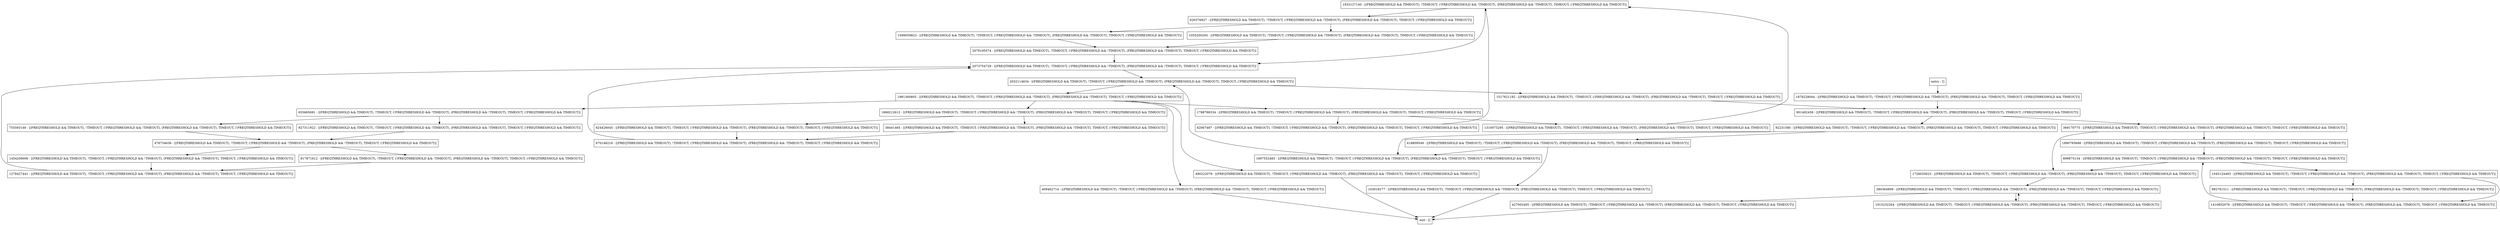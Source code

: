 digraph getColors {
node [shape=record];
1933127140 [label="1933127140 - [(FREQTHRESHOLD && TIMEOUT), !TIMEOUT, (!FREQTHRESHOLD && !TIMEOUT), (FREQTHRESHOLD && !TIMEOUT), TIMEOUT, (!FREQTHRESHOLD && TIMEOUT)]"];
626376827 [label="626376827 - [(FREQTHRESHOLD && TIMEOUT), !TIMEOUT, (!FREQTHRESHOLD && !TIMEOUT), (FREQTHRESHOLD && !TIMEOUT), TIMEOUT, (!FREQTHRESHOLD && TIMEOUT)]"];
2032114634 [label="2032114634 - [(FREQTHRESHOLD && TIMEOUT), !TIMEOUT, (!FREQTHRESHOLD && !TIMEOUT), (FREQTHRESHOLD && !TIMEOUT), TIMEOUT, (!FREQTHRESHOLD && TIMEOUT)]"];
1788788334 [label="1788788334 - [(FREQTHRESHOLD && TIMEOUT), !TIMEOUT, (!FREQTHRESHOLD && !TIMEOUT), (FREQTHRESHOLD && !TIMEOUT), TIMEOUT, (!FREQTHRESHOLD && TIMEOUT)]"];
409462714 [label="409462714 - [(FREQTHRESHOLD && TIMEOUT), !TIMEOUT, (!FREQTHRESHOLD && !TIMEOUT), (FREQTHRESHOLD && !TIMEOUT), TIMEOUT, (!FREQTHRESHOLD && TIMEOUT)]"];
2073754729 [label="2073754729 - [(FREQTHRESHOLD && TIMEOUT), !TIMEOUT, (!FREQTHRESHOLD && !TIMEOUT), (FREQTHRESHOLD && !TIMEOUT), TIMEOUT, (!FREQTHRESHOLD && TIMEOUT)]"];
901482458 [label="901482458 - [(FREQTHRESHOLD && TIMEOUT), !TIMEOUT, (!FREQTHRESHOLD && !TIMEOUT), (FREQTHRESHOLD && !TIMEOUT), TIMEOUT, (!FREQTHRESHOLD && TIMEOUT)]"];
1915232264 [label="1915232264 - [(FREQTHRESHOLD && TIMEOUT), !TIMEOUT, (!FREQTHRESHOLD && !TIMEOUT), (FREQTHRESHOLD && !TIMEOUT), TIMEOUT, (!FREQTHRESHOLD && TIMEOUT)]"];
476734636 [label="476734636 - [(FREQTHRESHOLD && TIMEOUT), !TIMEOUT, (!FREQTHRESHOLD && !TIMEOUT), (FREQTHRESHOLD && !TIMEOUT), TIMEOUT, (!FREQTHRESHOLD && TIMEOUT)]"];
1726035623 [label="1726035623 - [(FREQTHRESHOLD && TIMEOUT), !TIMEOUT, (!FREQTHRESHOLD && !TIMEOUT), (FREQTHRESHOLD && !TIMEOUT), TIMEOUT, (!FREQTHRESHOLD && TIMEOUT)]"];
1099059823 [label="1099059823 - [(FREQTHRESHOLD && TIMEOUT), !TIMEOUT, (!FREQTHRESHOLD && !TIMEOUT), (FREQTHRESHOLD && !TIMEOUT), TIMEOUT, (!FREQTHRESHOLD && TIMEOUT)]"];
817871612 [label="817871612 - [(FREQTHRESHOLD && TIMEOUT), !TIMEOUT, (!FREQTHRESHOLD && !TIMEOUT), (FREQTHRESHOLD && !TIMEOUT), TIMEOUT, (!FREQTHRESHOLD && TIMEOUT)]"];
1410852076 [label="1410852076 - [(FREQTHRESHOLD && TIMEOUT), !TIMEOUT, (!FREQTHRESHOLD && !TIMEOUT), (FREQTHRESHOLD && !TIMEOUT), TIMEOUT, (!FREQTHRESHOLD && TIMEOUT)]"];
899875134 [label="899875134 - [(FREQTHRESHOLD && TIMEOUT), !TIMEOUT, (!FREQTHRESHOLD && !TIMEOUT), (FREQTHRESHOLD && !TIMEOUT), TIMEOUT, (!FREQTHRESHOLD && TIMEOUT)]"];
1278427441 [label="1278427441 - [(FREQTHRESHOLD && TIMEOUT), !TIMEOUT, (!FREQTHRESHOLD && !TIMEOUT), (FREQTHRESHOLD && !TIMEOUT), TIMEOUT, (!FREQTHRESHOLD && TIMEOUT)]"];
1045124493 [label="1045124493 - [(FREQTHRESHOLD && TIMEOUT), !TIMEOUT, (!FREQTHRESHOLD && !TIMEOUT), (FREQTHRESHOLD && !TIMEOUT), TIMEOUT, (!FREQTHRESHOLD && TIMEOUT)]"];
670146216 [label="670146216 - [(FREQTHRESHOLD && TIMEOUT), !TIMEOUT, (!FREQTHRESHOLD && !TIMEOUT), (FREQTHRESHOLD && !TIMEOUT), TIMEOUT, (!FREQTHRESHOLD && TIMEOUT)]"];
369170775 [label="369170775 - [(FREQTHRESHOLD && TIMEOUT), !TIMEOUT, (!FREQTHRESHOLD && !TIMEOUT), (FREQTHRESHOLD && !TIMEOUT), TIMEOUT, (!FREQTHRESHOLD && TIMEOUT)]"];
418809549 [label="418809549 - [(FREQTHRESHOLD && TIMEOUT), !TIMEOUT, (!FREQTHRESHOLD && !TIMEOUT), (FREQTHRESHOLD && !TIMEOUT), TIMEOUT, (!FREQTHRESHOLD && TIMEOUT)]"];
655665681 [label="655665681 - [(FREQTHRESHOLD && TIMEOUT), !TIMEOUT, (!FREQTHRESHOLD && !TIMEOUT), (FREQTHRESHOLD && !TIMEOUT), TIMEOUT, (!FREQTHRESHOLD && TIMEOUT)]"];
1055200293 [label="1055200293 - [(FREQTHRESHOLD && TIMEOUT), !TIMEOUT, (!FREQTHRESHOLD && !TIMEOUT), (FREQTHRESHOLD && !TIMEOUT), TIMEOUT, (!FREQTHRESHOLD && TIMEOUT)]"];
92231580 [label="92231580 - [(FREQTHRESHOLD && TIMEOUT), !TIMEOUT, (!FREQTHRESHOLD && !TIMEOUT), (FREQTHRESHOLD && !TIMEOUT), TIMEOUT, (!FREQTHRESHOLD && TIMEOUT)]"];
1981360805 [label="1981360805 - [(FREQTHRESHOLD && TIMEOUT), !TIMEOUT, (!FREQTHRESHOLD && !TIMEOUT), (FREQTHRESHOLD && !TIMEOUT), TIMEOUT, (!FREQTHRESHOLD && TIMEOUT)]"];
992781511 [label="992781511 - [(FREQTHRESHOLD && TIMEOUT), !TIMEOUT, (!FREQTHRESHOLD && !TIMEOUT), (FREQTHRESHOLD && !TIMEOUT), TIMEOUT, (!FREQTHRESHOLD && TIMEOUT)]"];
1890795688 [label="1890795688 - [(FREQTHRESHOLD && TIMEOUT), !TIMEOUT, (!FREQTHRESHOLD && !TIMEOUT), (FREQTHRESHOLD && !TIMEOUT), TIMEOUT, (!FREQTHRESHOLD && TIMEOUT)]"];
103018277 [label="103018277 - [(FREQTHRESHOLD && TIMEOUT), !TIMEOUT, (!FREQTHRESHOLD && !TIMEOUT), (FREQTHRESHOLD && !TIMEOUT), TIMEOUT, (!FREQTHRESHOLD && TIMEOUT)]"];
62067487 [label="62067487 - [(FREQTHRESHOLD && TIMEOUT), !TIMEOUT, (!FREQTHRESHOLD && !TIMEOUT), (FREQTHRESHOLD && !TIMEOUT), TIMEOUT, (!FREQTHRESHOLD && TIMEOUT)]"];
38441465 [label="38441465 - [(FREQTHRESHOLD && TIMEOUT), !TIMEOUT, (!FREQTHRESHOLD && !TIMEOUT), (FREQTHRESHOLD && !TIMEOUT), TIMEOUT, (!FREQTHRESHOLD && TIMEOUT)]"];
2079195574 [label="2079195574 - [(FREQTHRESHOLD && TIMEOUT), !TIMEOUT, (!FREQTHRESHOLD && !TIMEOUT), (FREQTHRESHOLD && !TIMEOUT), TIMEOUT, (!FREQTHRESHOLD && TIMEOUT)]"];
entry [label="entry - []"];
exit [label="exit - []"];
1878228044 [label="1878228044 - [(FREQTHRESHOLD && TIMEOUT), !TIMEOUT, (!FREQTHRESHOLD && !TIMEOUT), (FREQTHRESHOLD && !TIMEOUT), TIMEOUT, (!FREQTHRESHOLD && TIMEOUT)]"];
1897552483 [label="1897552483 - [(FREQTHRESHOLD && TIMEOUT), !TIMEOUT, (!FREQTHRESHOLD && !TIMEOUT), (FREQTHRESHOLD && !TIMEOUT), TIMEOUT, (!FREQTHRESHOLD && TIMEOUT)]"];
1868212612 [label="1868212612 - [(FREQTHRESHOLD && TIMEOUT), !TIMEOUT, (!FREQTHRESHOLD && !TIMEOUT), (FREQTHRESHOLD && !TIMEOUT), TIMEOUT, (!FREQTHRESHOLD && TIMEOUT)]"];
755593146 [label="755593146 - [(FREQTHRESHOLD && TIMEOUT), !TIMEOUT, (!FREQTHRESHOLD && !TIMEOUT), (FREQTHRESHOLD && !TIMEOUT), TIMEOUT, (!FREQTHRESHOLD && TIMEOUT)]"];
490222078 [label="490222078 - [(FREQTHRESHOLD && TIMEOUT), !TIMEOUT, (!FREQTHRESHOLD && !TIMEOUT), (FREQTHRESHOLD && !TIMEOUT), TIMEOUT, (!FREQTHRESHOLD && TIMEOUT)]"];
624426045 [label="624426045 - [(FREQTHRESHOLD && TIMEOUT), !TIMEOUT, (!FREQTHRESHOLD && !TIMEOUT), (FREQTHRESHOLD && !TIMEOUT), TIMEOUT, (!FREQTHRESHOLD && TIMEOUT)]"];
1454209006 [label="1454209006 - [(FREQTHRESHOLD && TIMEOUT), !TIMEOUT, (!FREQTHRESHOLD && !TIMEOUT), (FREQTHRESHOLD && !TIMEOUT), TIMEOUT, (!FREQTHRESHOLD && TIMEOUT)]"];
1517621192 [label="1517621192 - [(FREQTHRESHOLD && TIMEOUT), !TIMEOUT, (!FREQTHRESHOLD && !TIMEOUT), (FREQTHRESHOLD && !TIMEOUT), TIMEOUT, (!FREQTHRESHOLD && TIMEOUT)]"];
927311922 [label="927311922 - [(FREQTHRESHOLD && TIMEOUT), !TIMEOUT, (!FREQTHRESHOLD && !TIMEOUT), (FREQTHRESHOLD && !TIMEOUT), TIMEOUT, (!FREQTHRESHOLD && TIMEOUT)]"];
380364909 [label="380364909 - [(FREQTHRESHOLD && TIMEOUT), !TIMEOUT, (!FREQTHRESHOLD && !TIMEOUT), (FREQTHRESHOLD && !TIMEOUT), TIMEOUT, (!FREQTHRESHOLD && TIMEOUT)]"];
427002405 [label="427002405 - [(FREQTHRESHOLD && TIMEOUT), !TIMEOUT, (!FREQTHRESHOLD && !TIMEOUT), (FREQTHRESHOLD && !TIMEOUT), TIMEOUT, (!FREQTHRESHOLD && TIMEOUT)]"];
1310073295 [label="1310073295 - [(FREQTHRESHOLD && TIMEOUT), !TIMEOUT, (!FREQTHRESHOLD && !TIMEOUT), (FREQTHRESHOLD && !TIMEOUT), TIMEOUT, (!FREQTHRESHOLD && TIMEOUT)]"];
entry;
exit;
1933127140 -> 626376827;
1933127140 -> 2073754729;
626376827 -> 1055200293;
626376827 -> 1099059823;
2032114634 -> 1981360805;
2032114634 -> 1517621192;
1788788334 -> 62067487;
1788788334 -> 1310073295;
409462714 -> exit;
2073754729 -> 2032114634;
901482458 -> 92231580;
901482458 -> 369170775;
1915232264 -> 380364909;
476734636 -> 817871612;
476734636 -> 1454209006;
1726035623 -> 380364909;
1099059823 -> 2079195574;
817871612 -> 1278427441;
1410852076 -> 899875134;
899875134 -> 1726035623;
899875134 -> 1045124493;
1278427441 -> 2073754729;
1045124493 -> 1410852076;
1045124493 -> 992781511;
670146216 -> 2073754729;
369170775 -> 1726035623;
369170775 -> 1890795688;
418809549 -> 1897552483;
418809549 -> 103018277;
655665681 -> 755593146;
655665681 -> 927311922;
1055200293 -> 2079195574;
92231580 -> 1897552483;
92231580 -> 418809549;
1981360805 -> 1868212612;
1981360805 -> 490222078;
1981360805 -> 1788788334;
1981360805 -> 409462714;
1981360805 -> 655665681;
992781511 -> 1410852076;
1890795688 -> 899875134;
103018277 -> exit;
62067487 -> 1933127140;
38441465 -> 670146216;
2079195574 -> 2073754729;
entry -> 1878228044;
1878228044 -> 901482458;
1897552483 -> 2032114634;
1868212612 -> 624426045;
1868212612 -> 38441465;
755593146 -> 476734636;
490222078 -> exit;
624426045 -> 670146216;
1454209006 -> 1278427441;
1517621192 -> 901482458;
927311922 -> 476734636;
380364909 -> 1915232264;
380364909 -> 427002405;
427002405 -> exit;
1310073295 -> 1933127140;
}

